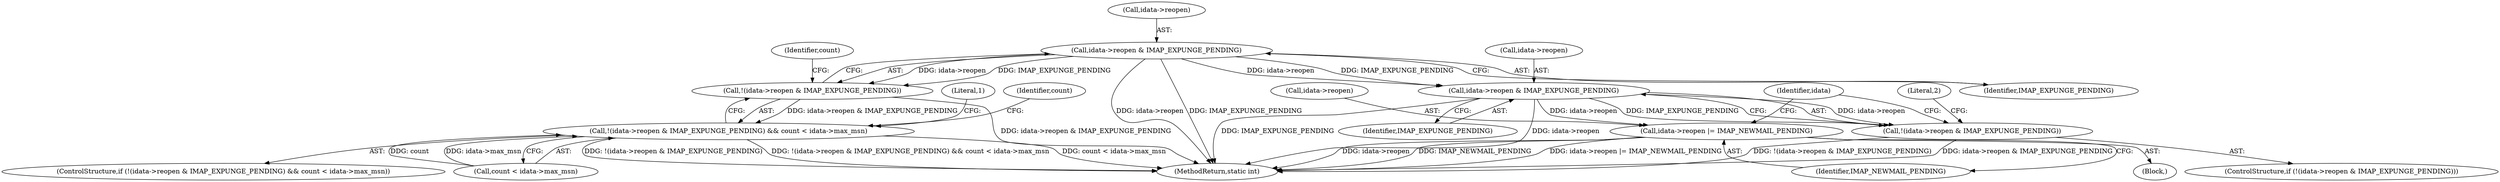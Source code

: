 digraph "0_neomutt_36a29280448097f34ce9c94606195f2ac643fed1@API" {
"1000173" [label="(Call,idata->reopen & IMAP_EXPUNGE_PENDING)"];
"1000172" [label="(Call,!(idata->reopen & IMAP_EXPUNGE_PENDING))"];
"1000171" [label="(Call,!(idata->reopen & IMAP_EXPUNGE_PENDING) && count < idata->max_msn)"];
"1000203" [label="(Call,idata->reopen & IMAP_EXPUNGE_PENDING)"];
"1000202" [label="(Call,!(idata->reopen & IMAP_EXPUNGE_PENDING))"];
"1000216" [label="(Call,idata->reopen |= IMAP_NEWMAIL_PENDING)"];
"1000201" [label="(ControlStructure,if (!(idata->reopen & IMAP_EXPUNGE_PENDING)))"];
"1000220" [label="(Identifier,IMAP_NEWMAIL_PENDING)"];
"1000217" [label="(Call,idata->reopen)"];
"1000185" [label="(Literal,1)"];
"1000208" [label="(Block,)"];
"1000203" [label="(Call,idata->reopen & IMAP_EXPUNGE_PENDING)"];
"1000402" [label="(MethodReturn,static int)"];
"1000216" [label="(Call,idata->reopen |= IMAP_NEWMAIL_PENDING)"];
"1000179" [label="(Identifier,count)"];
"1000174" [label="(Call,idata->reopen)"];
"1000171" [label="(Call,!(idata->reopen & IMAP_EXPUNGE_PENDING) && count < idata->max_msn)"];
"1000170" [label="(ControlStructure,if (!(idata->reopen & IMAP_EXPUNGE_PENDING) && count < idata->max_msn))"];
"1000192" [label="(Identifier,count)"];
"1000202" [label="(Call,!(idata->reopen & IMAP_EXPUNGE_PENDING))"];
"1000178" [label="(Call,count < idata->max_msn)"];
"1000177" [label="(Identifier,IMAP_EXPUNGE_PENDING)"];
"1000204" [label="(Call,idata->reopen)"];
"1000173" [label="(Call,idata->reopen & IMAP_EXPUNGE_PENDING)"];
"1000207" [label="(Identifier,IMAP_EXPUNGE_PENDING)"];
"1000223" [label="(Identifier,idata)"];
"1000210" [label="(Literal,2)"];
"1000172" [label="(Call,!(idata->reopen & IMAP_EXPUNGE_PENDING))"];
"1000173" -> "1000172"  [label="AST: "];
"1000173" -> "1000177"  [label="CFG: "];
"1000174" -> "1000173"  [label="AST: "];
"1000177" -> "1000173"  [label="AST: "];
"1000172" -> "1000173"  [label="CFG: "];
"1000173" -> "1000402"  [label="DDG: IMAP_EXPUNGE_PENDING"];
"1000173" -> "1000402"  [label="DDG: idata->reopen"];
"1000173" -> "1000172"  [label="DDG: idata->reopen"];
"1000173" -> "1000172"  [label="DDG: IMAP_EXPUNGE_PENDING"];
"1000173" -> "1000203"  [label="DDG: idata->reopen"];
"1000173" -> "1000203"  [label="DDG: IMAP_EXPUNGE_PENDING"];
"1000172" -> "1000171"  [label="AST: "];
"1000179" -> "1000172"  [label="CFG: "];
"1000171" -> "1000172"  [label="CFG: "];
"1000172" -> "1000402"  [label="DDG: idata->reopen & IMAP_EXPUNGE_PENDING"];
"1000172" -> "1000171"  [label="DDG: idata->reopen & IMAP_EXPUNGE_PENDING"];
"1000171" -> "1000170"  [label="AST: "];
"1000171" -> "1000178"  [label="CFG: "];
"1000178" -> "1000171"  [label="AST: "];
"1000185" -> "1000171"  [label="CFG: "];
"1000192" -> "1000171"  [label="CFG: "];
"1000171" -> "1000402"  [label="DDG: count < idata->max_msn"];
"1000171" -> "1000402"  [label="DDG: !(idata->reopen & IMAP_EXPUNGE_PENDING)"];
"1000171" -> "1000402"  [label="DDG: !(idata->reopen & IMAP_EXPUNGE_PENDING) && count < idata->max_msn"];
"1000178" -> "1000171"  [label="DDG: count"];
"1000178" -> "1000171"  [label="DDG: idata->max_msn"];
"1000203" -> "1000202"  [label="AST: "];
"1000203" -> "1000207"  [label="CFG: "];
"1000204" -> "1000203"  [label="AST: "];
"1000207" -> "1000203"  [label="AST: "];
"1000202" -> "1000203"  [label="CFG: "];
"1000203" -> "1000402"  [label="DDG: IMAP_EXPUNGE_PENDING"];
"1000203" -> "1000402"  [label="DDG: idata->reopen"];
"1000203" -> "1000202"  [label="DDG: idata->reopen"];
"1000203" -> "1000202"  [label="DDG: IMAP_EXPUNGE_PENDING"];
"1000203" -> "1000216"  [label="DDG: idata->reopen"];
"1000202" -> "1000201"  [label="AST: "];
"1000210" -> "1000202"  [label="CFG: "];
"1000223" -> "1000202"  [label="CFG: "];
"1000202" -> "1000402"  [label="DDG: idata->reopen & IMAP_EXPUNGE_PENDING"];
"1000202" -> "1000402"  [label="DDG: !(idata->reopen & IMAP_EXPUNGE_PENDING)"];
"1000216" -> "1000208"  [label="AST: "];
"1000216" -> "1000220"  [label="CFG: "];
"1000217" -> "1000216"  [label="AST: "];
"1000220" -> "1000216"  [label="AST: "];
"1000223" -> "1000216"  [label="CFG: "];
"1000216" -> "1000402"  [label="DDG: idata->reopen |= IMAP_NEWMAIL_PENDING"];
"1000216" -> "1000402"  [label="DDG: idata->reopen"];
"1000216" -> "1000402"  [label="DDG: IMAP_NEWMAIL_PENDING"];
}
